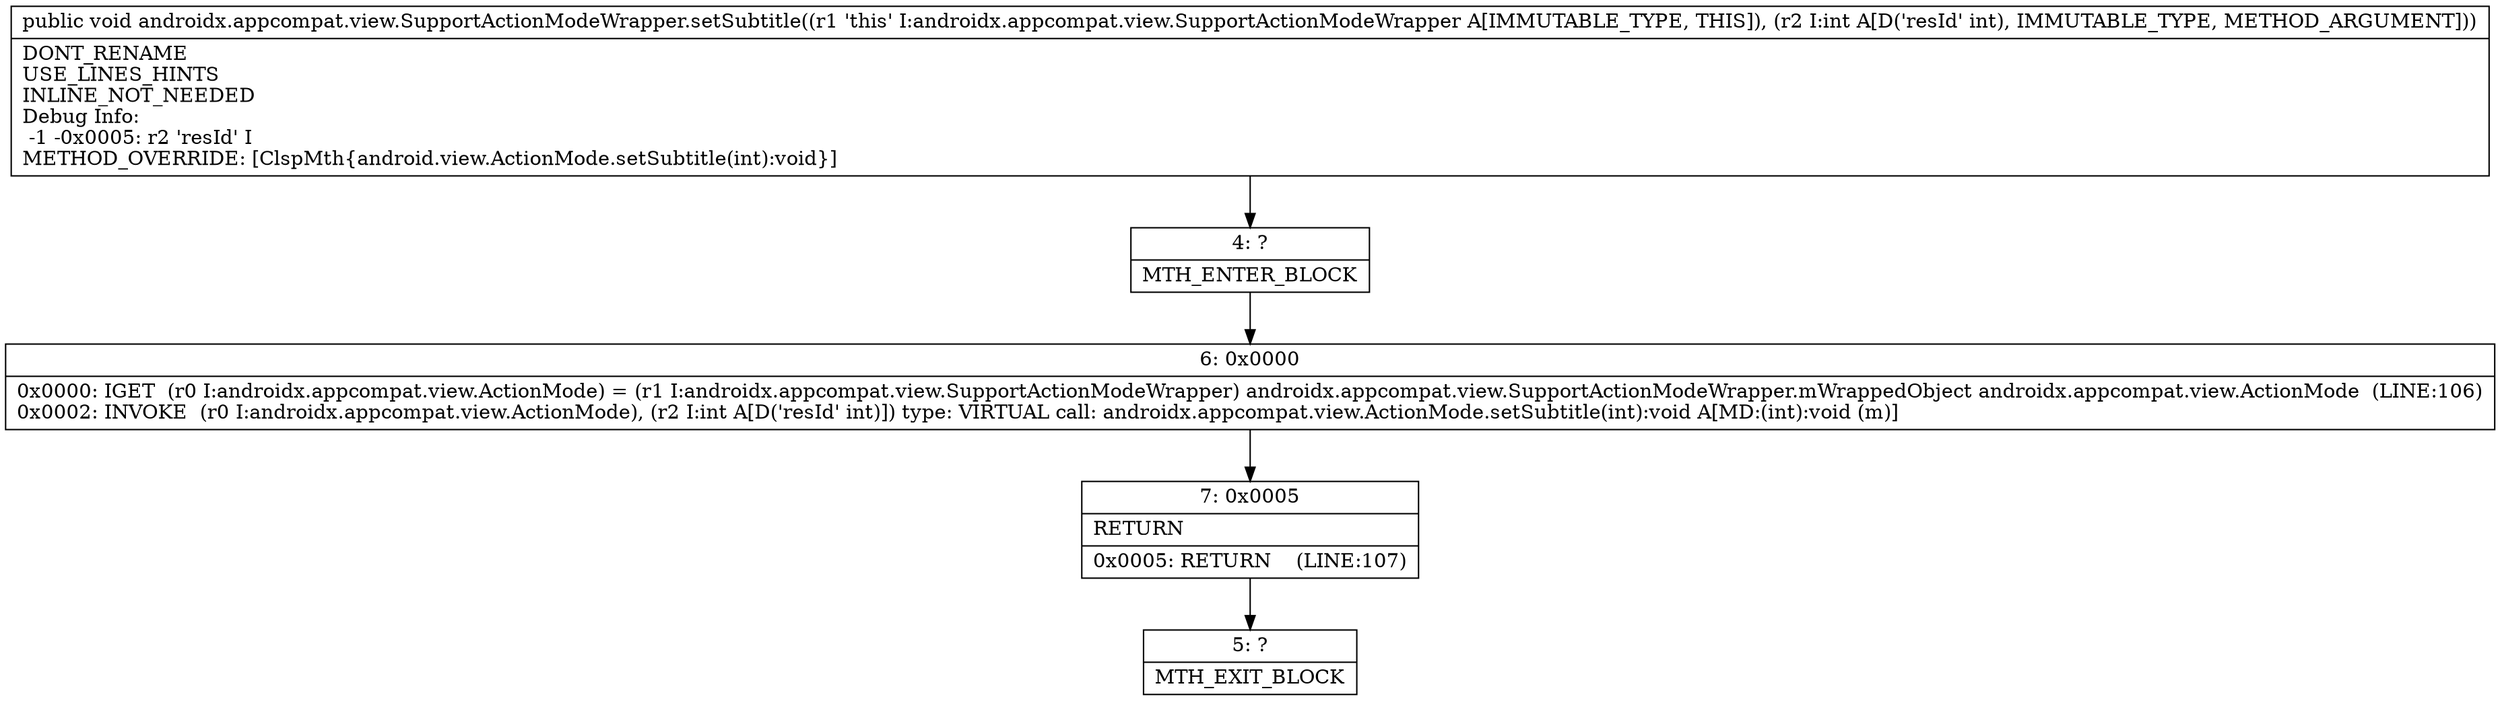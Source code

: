 digraph "CFG forandroidx.appcompat.view.SupportActionModeWrapper.setSubtitle(I)V" {
Node_4 [shape=record,label="{4\:\ ?|MTH_ENTER_BLOCK\l}"];
Node_6 [shape=record,label="{6\:\ 0x0000|0x0000: IGET  (r0 I:androidx.appcompat.view.ActionMode) = (r1 I:androidx.appcompat.view.SupportActionModeWrapper) androidx.appcompat.view.SupportActionModeWrapper.mWrappedObject androidx.appcompat.view.ActionMode  (LINE:106)\l0x0002: INVOKE  (r0 I:androidx.appcompat.view.ActionMode), (r2 I:int A[D('resId' int)]) type: VIRTUAL call: androidx.appcompat.view.ActionMode.setSubtitle(int):void A[MD:(int):void (m)]\l}"];
Node_7 [shape=record,label="{7\:\ 0x0005|RETURN\l|0x0005: RETURN    (LINE:107)\l}"];
Node_5 [shape=record,label="{5\:\ ?|MTH_EXIT_BLOCK\l}"];
MethodNode[shape=record,label="{public void androidx.appcompat.view.SupportActionModeWrapper.setSubtitle((r1 'this' I:androidx.appcompat.view.SupportActionModeWrapper A[IMMUTABLE_TYPE, THIS]), (r2 I:int A[D('resId' int), IMMUTABLE_TYPE, METHOD_ARGUMENT]))  | DONT_RENAME\lUSE_LINES_HINTS\lINLINE_NOT_NEEDED\lDebug Info:\l  \-1 \-0x0005: r2 'resId' I\lMETHOD_OVERRIDE: [ClspMth\{android.view.ActionMode.setSubtitle(int):void\}]\l}"];
MethodNode -> Node_4;Node_4 -> Node_6;
Node_6 -> Node_7;
Node_7 -> Node_5;
}

